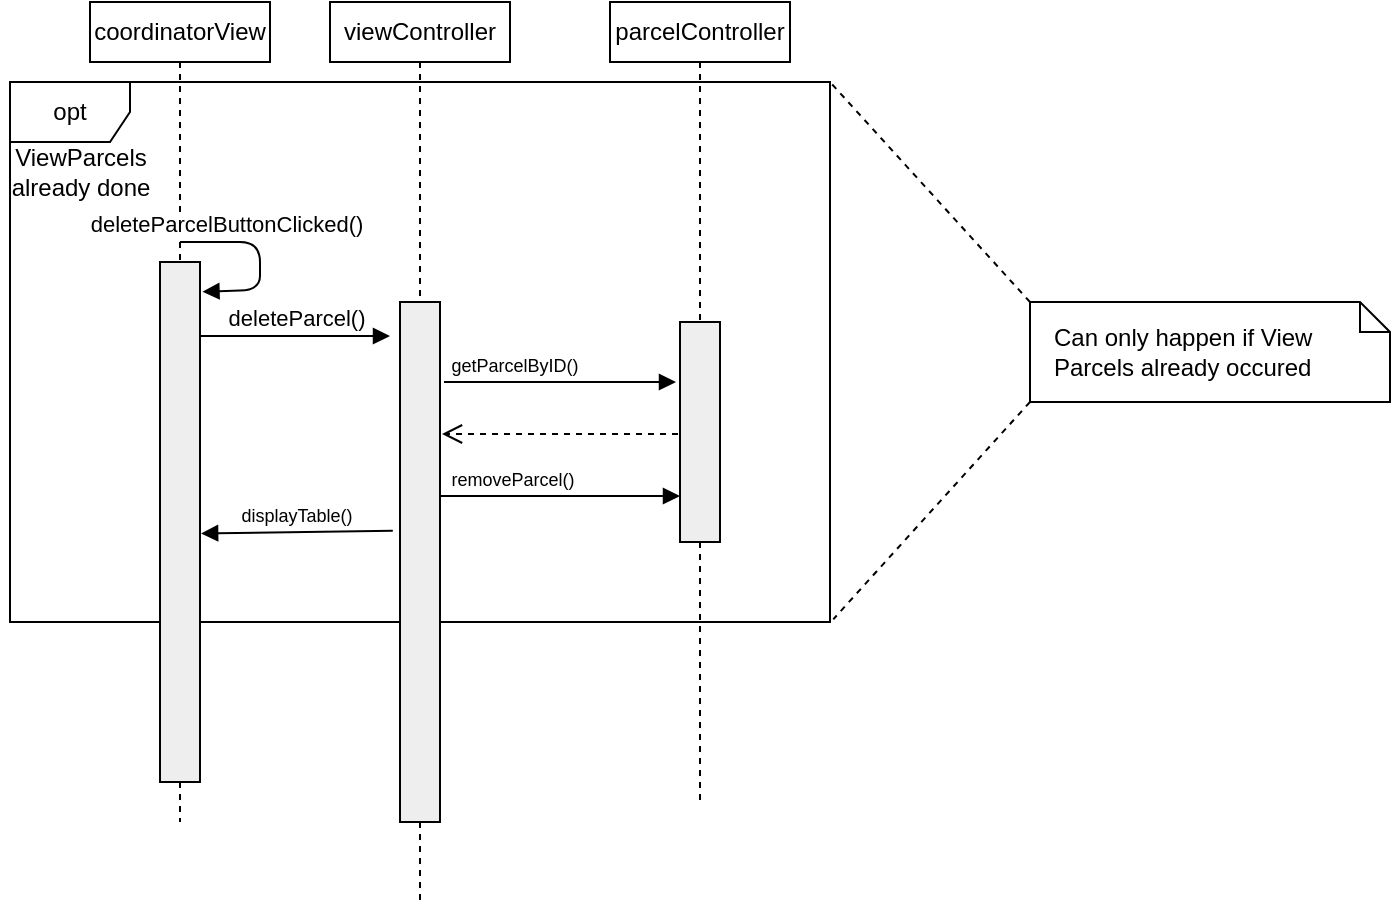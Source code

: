 <mxfile version="12.9.6" type="device"><diagram id="jlmEHatR7OFTjcvyFHJQ" name="Page-1"><mxGraphModel dx="1422" dy="745" grid="1" gridSize="10" guides="1" tooltips="1" connect="1" arrows="1" fold="1" page="1" pageScale="1" pageWidth="850" pageHeight="1100" math="0" shadow="0"><root><mxCell id="0"/><mxCell id="1" parent="0"/><mxCell id="cDq5pWqvTfIauhXgTIVe-5" value="opt" style="shape=umlFrame;whiteSpace=wrap;html=1;" parent="1" vertex="1"><mxGeometry x="20" y="90" width="410" height="270" as="geometry"/></mxCell><mxCell id="Qi8HrF6mY_pfpNBTO8mW-2" value="parcelController" style="shape=rect;html=1;whiteSpace=wrap;align=center;" parent="1" vertex="1"><mxGeometry x="320" y="50" width="90" height="30" as="geometry"/></mxCell><mxCell id="Qi8HrF6mY_pfpNBTO8mW-6" value="coordinatorView" style="shape=rect;html=1;whiteSpace=wrap;align=center;" parent="1" vertex="1"><mxGeometry x="60" y="50" width="90" height="30" as="geometry"/></mxCell><mxCell id="Qi8HrF6mY_pfpNBTO8mW-7" value="" style="edgeStyle=none;html=1;dashed=1;endArrow=none;" parent="1" source="Qi8HrF6mY_pfpNBTO8mW-6" target="Qi8HrF6mY_pfpNBTO8mW-8" edge="1"><mxGeometry relative="1" as="geometry"/></mxCell><mxCell id="Qi8HrF6mY_pfpNBTO8mW-8" value="" style="shape=rect;html=1;fillColor=#eeeeee;" parent="1" vertex="1"><mxGeometry x="95" y="180" width="20" height="260" as="geometry"/></mxCell><mxCell id="Qi8HrF6mY_pfpNBTO8mW-11" value="" style="shape=rect;html=1;fillColor=#eeeeee;" parent="1" vertex="1"><mxGeometry x="355" y="210" width="20" height="110" as="geometry"/></mxCell><mxCell id="Qi8HrF6mY_pfpNBTO8mW-12" value="" style="edgeStyle=none;html=1;dashed=1;endArrow=none;align=center;verticalAlign=bottom;exitX=0.5;exitY=1;" parent="1" source="Qi8HrF6mY_pfpNBTO8mW-2" target="Qi8HrF6mY_pfpNBTO8mW-11" edge="1"><mxGeometry x="1" relative="1" as="geometry"><mxPoint x="365" y="440" as="targetPoint"/><mxPoint x="365" y="80" as="sourcePoint"/></mxGeometry></mxCell><mxCell id="Qi8HrF6mY_pfpNBTO8mW-21" value="deleteParcelButtonClicked()" style="html=1;verticalAlign=bottom;endArrow=block;entryX=1.062;entryY=0.057;entryDx=0;entryDy=0;entryPerimeter=0;" parent="1" target="Qi8HrF6mY_pfpNBTO8mW-8" edge="1"><mxGeometry x="-0.509" width="80" relative="1" as="geometry"><mxPoint x="105" y="170" as="sourcePoint"/><mxPoint x="114" y="259" as="targetPoint"/><Array as="points"><mxPoint x="145" y="170"/><mxPoint x="145" y="194"/></Array><mxPoint as="offset"/></mxGeometry></mxCell><mxCell id="Qi8HrF6mY_pfpNBTO8mW-36" value="viewController" style="shape=rect;html=1;whiteSpace=wrap;align=center;" parent="1" vertex="1"><mxGeometry x="180" y="50" width="90" height="30" as="geometry"/></mxCell><mxCell id="Qi8HrF6mY_pfpNBTO8mW-37" value="" style="edgeStyle=none;html=1;dashed=1;endArrow=none;" parent="1" source="Qi8HrF6mY_pfpNBTO8mW-48" edge="1"><mxGeometry relative="1" as="geometry"><mxPoint x="225" y="500" as="targetPoint"/></mxGeometry></mxCell><mxCell id="Qi8HrF6mY_pfpNBTO8mW-47" value="deleteParcel()" style="html=1;verticalAlign=bottom;endArrow=block;" parent="1" edge="1"><mxGeometry width="80" relative="1" as="geometry"><mxPoint x="115" y="217" as="sourcePoint"/><mxPoint x="210" y="217" as="targetPoint"/></mxGeometry></mxCell><mxCell id="Qi8HrF6mY_pfpNBTO8mW-48" value="" style="shape=rect;html=1;fillColor=#eeeeee;" parent="1" vertex="1"><mxGeometry x="215" y="200" width="20" height="260" as="geometry"/></mxCell><mxCell id="Qi8HrF6mY_pfpNBTO8mW-49" value="" style="edgeStyle=none;html=1;dashed=1;endArrow=none;" parent="1" source="Qi8HrF6mY_pfpNBTO8mW-36" target="Qi8HrF6mY_pfpNBTO8mW-48" edge="1"><mxGeometry relative="1" as="geometry"><mxPoint x="225" y="80" as="sourcePoint"/><mxPoint x="225" y="520" as="targetPoint"/></mxGeometry></mxCell><mxCell id="Qi8HrF6mY_pfpNBTO8mW-53" value="getParcelByID()" style="html=1;verticalAlign=bottom;endArrow=block;fontSize=9;" parent="1" edge="1"><mxGeometry x="-0.402" width="80" relative="1" as="geometry"><mxPoint x="237" y="240" as="sourcePoint"/><mxPoint x="353" y="240" as="targetPoint"/><mxPoint as="offset"/><Array as="points"/></mxGeometry></mxCell><mxCell id="Qi8HrF6mY_pfpNBTO8mW-59" value="" style="html=1;verticalAlign=bottom;endArrow=open;dashed=1;endSize=8;fontSize=9;" parent="1" edge="1"><mxGeometry relative="1" as="geometry"><mxPoint x="354" y="266" as="sourcePoint"/><mxPoint x="236" y="266" as="targetPoint"/><Array as="points"><mxPoint x="300" y="266"/></Array></mxGeometry></mxCell><mxCell id="Qi8HrF6mY_pfpNBTO8mW-61" value="displayTable()" style="html=1;verticalAlign=bottom;endArrow=block;fontSize=9;exitX=-0.179;exitY=0.44;exitDx=0;exitDy=0;entryX=1.028;entryY=0.522;entryDx=0;entryDy=0;entryPerimeter=0;exitPerimeter=0;" parent="1" source="Qi8HrF6mY_pfpNBTO8mW-48" target="Qi8HrF6mY_pfpNBTO8mW-8" edge="1"><mxGeometry width="80" relative="1" as="geometry"><mxPoint x="140" y="510" as="sourcePoint"/><mxPoint x="120" y="313" as="targetPoint"/></mxGeometry></mxCell><mxCell id="cDq5pWqvTfIauhXgTIVe-6" value="ViewParcels &lt;br&gt;already done" style="text;html=1;align=center;verticalAlign=middle;resizable=0;points=[];autosize=1;" parent="1" vertex="1"><mxGeometry x="15" y="120" width="80" height="30" as="geometry"/></mxCell><mxCell id="cDq5pWqvTfIauhXgTIVe-7" value="Can only happen if View Parcels already occured" style="shape=note;size=15;align=left;spacingLeft=10;html=1;whiteSpace=wrap;" parent="1" vertex="1"><mxGeometry x="530" y="200" width="180" height="50" as="geometry"/></mxCell><mxCell id="cDq5pWqvTfIauhXgTIVe-8" value="" style="edgeStyle=none;endArrow=none;exitX=0;exitY=1;dashed=1;html=1;entryX=1.004;entryY=0.995;entryDx=0;entryDy=0;entryPerimeter=0;exitDx=0;exitDy=0;exitPerimeter=0;" parent="1" source="cDq5pWqvTfIauhXgTIVe-7" target="cDq5pWqvTfIauhXgTIVe-5" edge="1"><mxGeometry x="1" relative="1" as="geometry"><mxPoint x="740" y="170" as="targetPoint"/></mxGeometry></mxCell><mxCell id="cDq5pWqvTfIauhXgTIVe-9" value="" style="edgeStyle=none;endArrow=none;exitX=0;exitY=0;dashed=1;html=1;entryX=1;entryY=0;entryDx=0;entryDy=0;entryPerimeter=0;exitDx=0;exitDy=0;exitPerimeter=0;" parent="1" source="cDq5pWqvTfIauhXgTIVe-7" target="cDq5pWqvTfIauhXgTIVe-5" edge="1"><mxGeometry x="1" relative="1" as="geometry"><mxPoint x="900" y="170" as="targetPoint"/></mxGeometry></mxCell><mxCell id="cDq5pWqvTfIauhXgTIVe-10" value="removeParcel()" style="html=1;verticalAlign=bottom;endArrow=block;fontSize=9;" parent="1" edge="1"><mxGeometry x="-0.402" width="80" relative="1" as="geometry"><mxPoint x="235" y="297" as="sourcePoint"/><mxPoint x="355" y="297" as="targetPoint"/><mxPoint as="offset"/><Array as="points"><mxPoint x="350" y="297"/></Array></mxGeometry></mxCell><mxCell id="cDq5pWqvTfIauhXgTIVe-13" value="" style="endArrow=none;dashed=1;html=1;fontSize=9;exitX=0.5;exitY=1;exitDx=0;exitDy=0;" parent="1" source="Qi8HrF6mY_pfpNBTO8mW-8" edge="1"><mxGeometry width="50" height="50" relative="1" as="geometry"><mxPoint x="105" y="420" as="sourcePoint"/><mxPoint x="105" y="460" as="targetPoint"/></mxGeometry></mxCell><mxCell id="cDq5pWqvTfIauhXgTIVe-25" value="" style="edgeStyle=none;html=1;dashed=1;endArrow=none;align=center;verticalAlign=bottom;exitX=0.5;exitY=1;" parent="1" source="Qi8HrF6mY_pfpNBTO8mW-11" edge="1"><mxGeometry x="1" relative="1" as="geometry"><mxPoint x="365" y="450" as="targetPoint"/><mxPoint x="365" y="320" as="sourcePoint"/></mxGeometry></mxCell></root></mxGraphModel></diagram></mxfile>